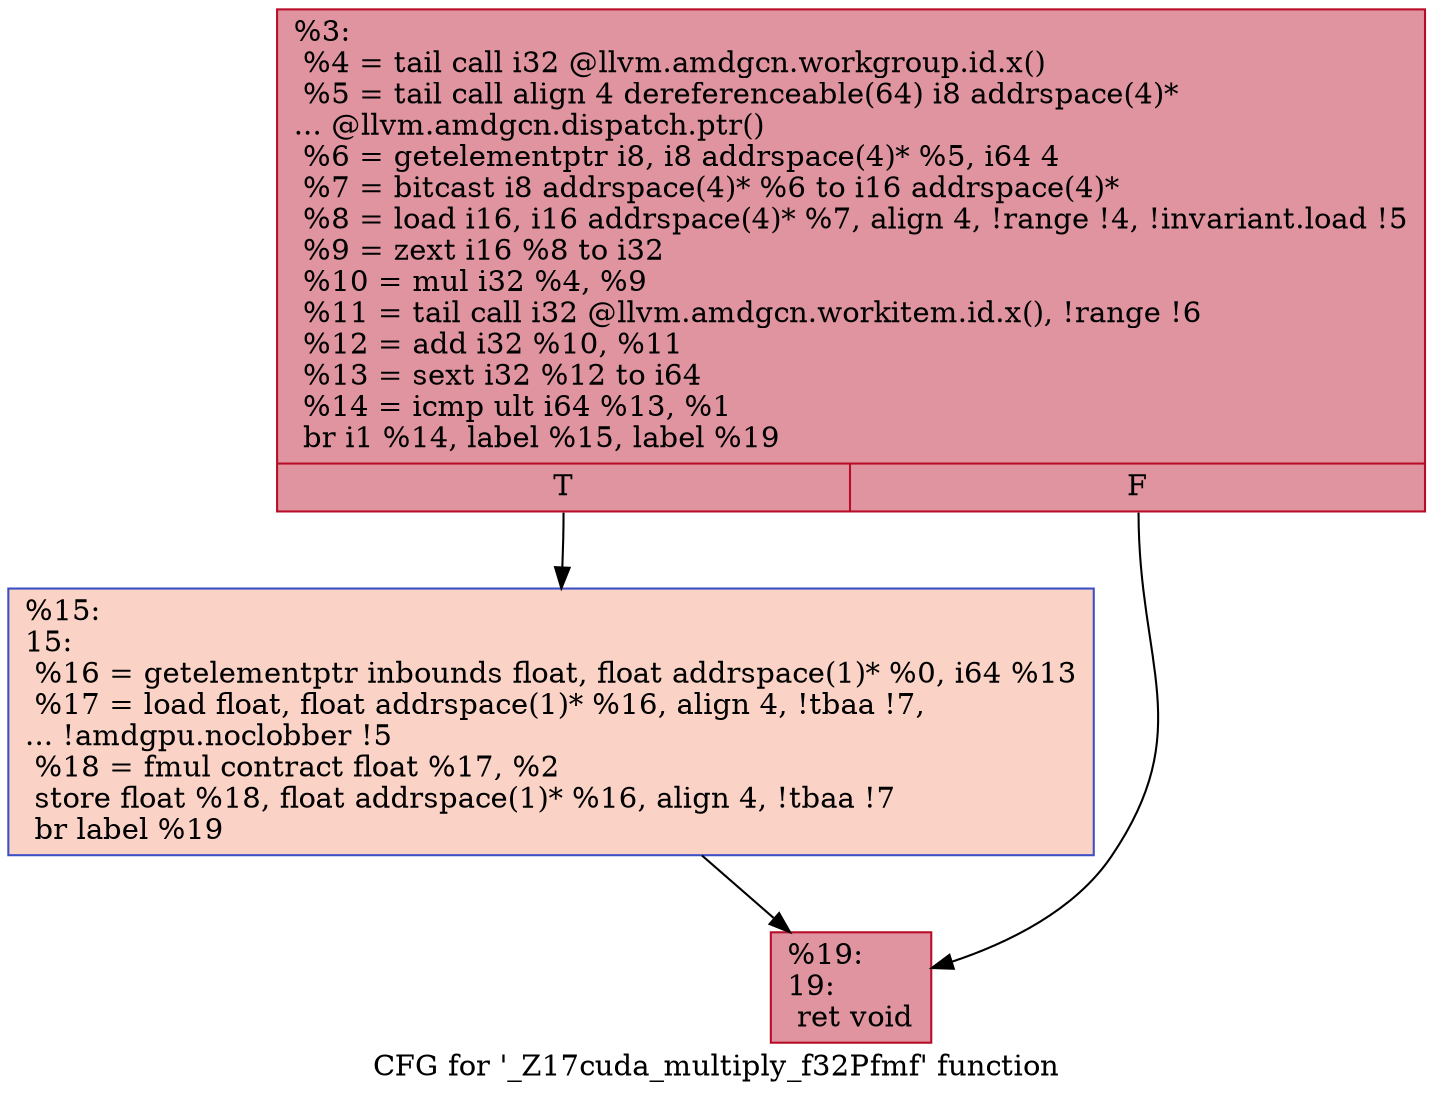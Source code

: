 digraph "CFG for '_Z17cuda_multiply_f32Pfmf' function" {
	label="CFG for '_Z17cuda_multiply_f32Pfmf' function";

	Node0x5fb2f90 [shape=record,color="#b70d28ff", style=filled, fillcolor="#b70d2870",label="{%3:\l  %4 = tail call i32 @llvm.amdgcn.workgroup.id.x()\l  %5 = tail call align 4 dereferenceable(64) i8 addrspace(4)*\l... @llvm.amdgcn.dispatch.ptr()\l  %6 = getelementptr i8, i8 addrspace(4)* %5, i64 4\l  %7 = bitcast i8 addrspace(4)* %6 to i16 addrspace(4)*\l  %8 = load i16, i16 addrspace(4)* %7, align 4, !range !4, !invariant.load !5\l  %9 = zext i16 %8 to i32\l  %10 = mul i32 %4, %9\l  %11 = tail call i32 @llvm.amdgcn.workitem.id.x(), !range !6\l  %12 = add i32 %10, %11\l  %13 = sext i32 %12 to i64\l  %14 = icmp ult i64 %13, %1\l  br i1 %14, label %15, label %19\l|{<s0>T|<s1>F}}"];
	Node0x5fb2f90:s0 -> Node0x5fb4ed0;
	Node0x5fb2f90:s1 -> Node0x5fb4f60;
	Node0x5fb4ed0 [shape=record,color="#3d50c3ff", style=filled, fillcolor="#f59c7d70",label="{%15:\l15:                                               \l  %16 = getelementptr inbounds float, float addrspace(1)* %0, i64 %13\l  %17 = load float, float addrspace(1)* %16, align 4, !tbaa !7,\l... !amdgpu.noclobber !5\l  %18 = fmul contract float %17, %2\l  store float %18, float addrspace(1)* %16, align 4, !tbaa !7\l  br label %19\l}"];
	Node0x5fb4ed0 -> Node0x5fb4f60;
	Node0x5fb4f60 [shape=record,color="#b70d28ff", style=filled, fillcolor="#b70d2870",label="{%19:\l19:                                               \l  ret void\l}"];
}
